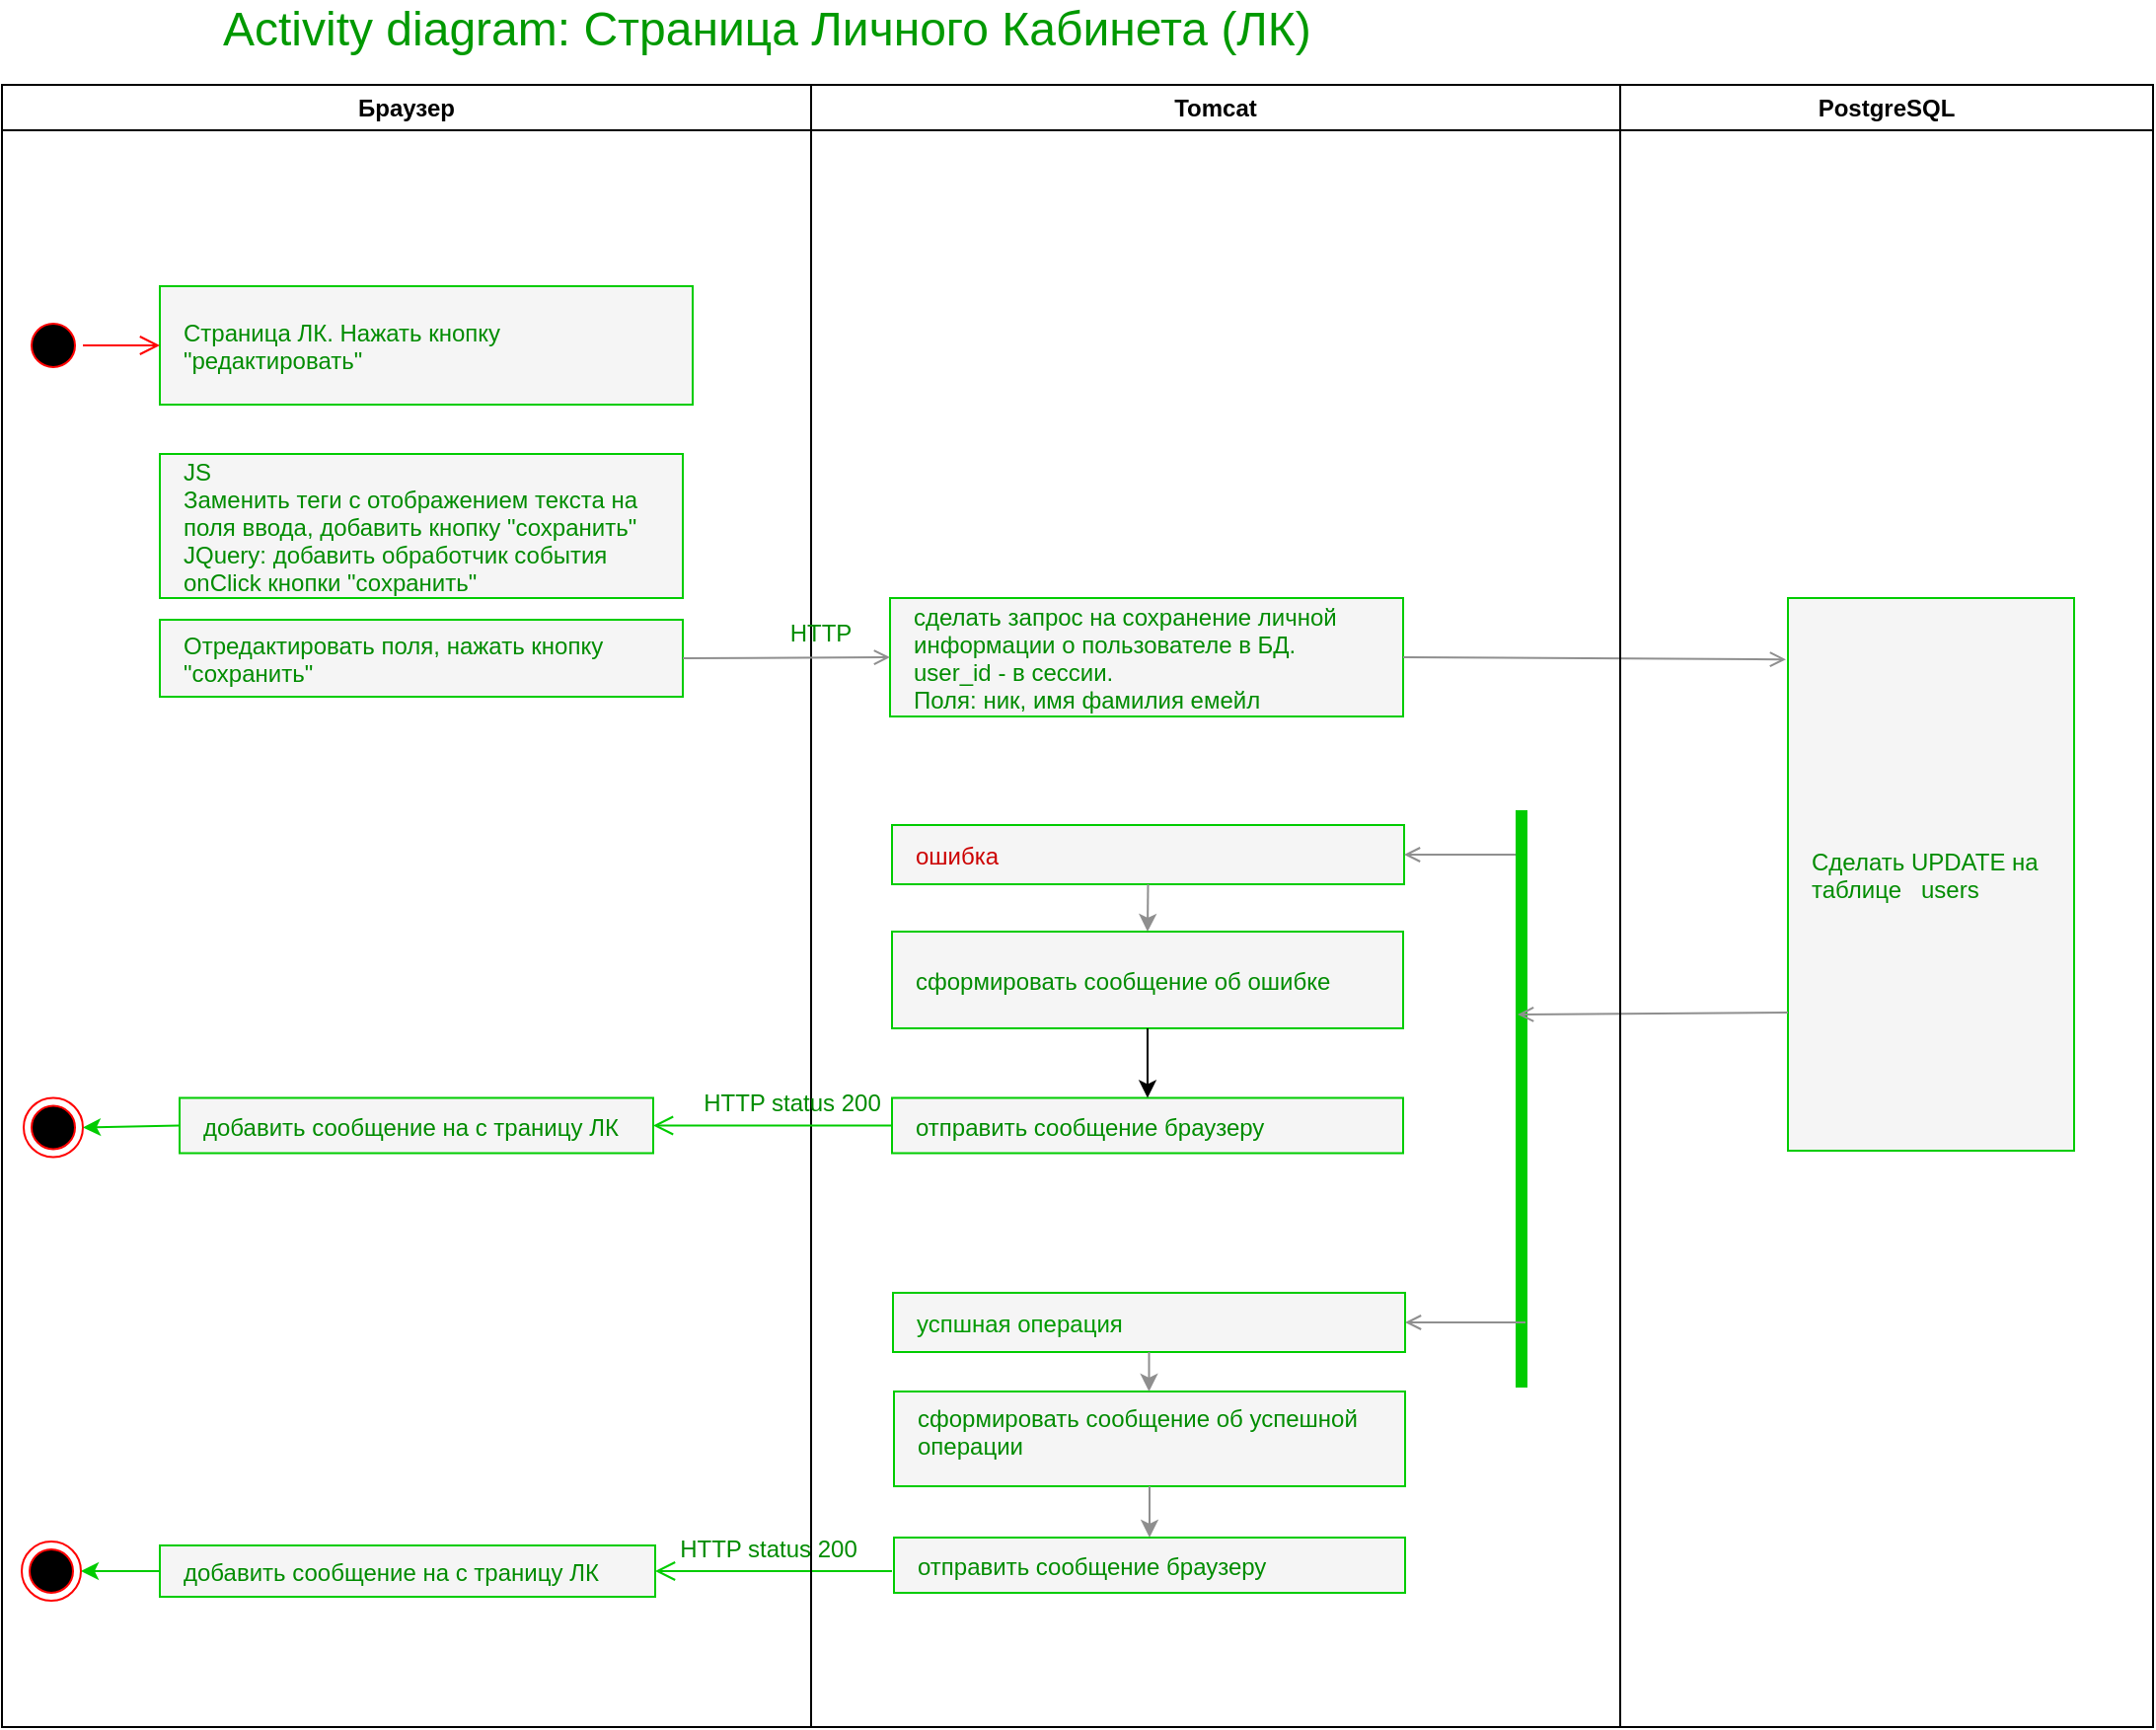 <mxfile version="14.5.1" type="device"><diagram name="Page-1" id="e7e014a7-5840-1c2e-5031-d8a46d1fe8dd"><mxGraphModel dx="1086" dy="806" grid="1" gridSize="10" guides="1" tooltips="1" connect="1" arrows="1" fold="1" page="1" pageScale="1" pageWidth="1169" pageHeight="826" background="#ffffff" math="0" shadow="0"><root><mxCell id="0"/><mxCell id="1" parent="0"/><mxCell id="Vama4_EekcaHYRvys6HK-193" value="Страница ЛК. Нажать кнопку &#10;&quot;редактировать&quot;" style="align=left;spacingLeft=10;fillColor=#f5f5f5;strokeColor=#00CC00;fontColor=#008C00;container=0;" parent="1" vertex="1"><mxGeometry x="130" y="230" width="270" height="60" as="geometry"/></mxCell><mxCell id="Vama4_EekcaHYRvys6HK-194" value="" style="edgeStyle=elbowEdgeStyle;elbow=horizontal;verticalAlign=bottom;endArrow=open;endSize=8;strokeColor=#FF0000;endFill=1;rounded=0" parent="1" source="Vama4_EekcaHYRvys6HK-200" target="Vama4_EekcaHYRvys6HK-193" edge="1"><mxGeometry x="300" y="191" as="geometry"><mxPoint x="315" y="261" as="targetPoint"/></mxGeometry></mxCell><mxCell id="ImypncF9MxeKrPkn1JXK-19" value="Activity diagram: Страница Личного Кабинета (ЛК)" style="text;html=1;strokeColor=none;fillColor=none;align=left;verticalAlign=middle;whiteSpace=wrap;rounded=0;fontSize=24;fontColor=#009900;" parent="1" vertex="1"><mxGeometry x="160" y="90" width="890" height="20" as="geometry"/></mxCell><mxCell id="ImypncF9MxeKrPkn1JXK-28" value="Браузер" style="swimlane;whiteSpace=wrap" parent="1" vertex="1"><mxGeometry x="50" y="128" width="410" height="832" as="geometry"/></mxCell><mxCell id="IBJE45NMzUwFzTVta667-1" value="JS &#10;Заменить теги с отображением текста на &#10;поля ввода, добавить кнопку &quot;сохранить&quot;&#10;JQuery: добавить обработчик события&#10;onClick кнопки &quot;сохранить&quot;" style="align=left;spacingLeft=10;fillColor=#f5f5f5;strokeColor=#00CC00;fontColor=#008C00;container=0;" vertex="1" parent="ImypncF9MxeKrPkn1JXK-28"><mxGeometry x="80" y="187" width="265" height="73" as="geometry"/></mxCell><mxCell id="IBJE45NMzUwFzTVta667-2" value="Отредактировать поля, нажать кнопку &#10;&quot;сохранить&quot;" style="align=left;spacingLeft=10;fillColor=#f5f5f5;strokeColor=#00CC00;fontColor=#008C00;container=0;" vertex="1" parent="ImypncF9MxeKrPkn1JXK-28"><mxGeometry x="80" y="271" width="265" height="39" as="geometry"/></mxCell><mxCell id="Vama4_EekcaHYRvys6HK-200" value="" style="ellipse;shape=startState;fillColor=#000000;strokeColor=#ff0000;container=0;" parent="ImypncF9MxeKrPkn1JXK-28" vertex="1"><mxGeometry x="11" y="117" width="30" height="30" as="geometry"/></mxCell><mxCell id="r5FNnOLShPN78urTlYSq-1" value="" style="ellipse;shape=endState;fillColor=#000000;strokeColor=#ff0000;container=0;" parent="ImypncF9MxeKrPkn1JXK-28" vertex="1"><mxGeometry x="11" y="513.25" width="30" height="30" as="geometry"/></mxCell><mxCell id="ImypncF9MxeKrPkn1JXK-15" value="отправить сообщение браузеру" style="align=left;spacingLeft=10;fillColor=#f5f5f5;strokeColor=#00CC00;fontColor=#008C00;container=0;" parent="ImypncF9MxeKrPkn1JXK-28" vertex="1"><mxGeometry x="452" y="736" width="259" height="28" as="geometry"/></mxCell><mxCell id="ImypncF9MxeKrPkn1JXK-23" value="HTTP status 200" style="text;html=1;fillColor=none;align=center;verticalAlign=middle;whiteSpace=wrap;rounded=0;fontColor=#008C00;container=0;" parent="ImypncF9MxeKrPkn1JXK-28" vertex="1"><mxGeometry x="328" y="732" width="121" height="20" as="geometry"/></mxCell><mxCell id="ImypncF9MxeKrPkn1JXK-25" value="" style="edgeStyle=elbowEdgeStyle;elbow=horizontal;verticalAlign=bottom;endArrow=open;endSize=8;endFill=1;rounded=0;exitX=0;exitY=0.5;exitDx=0;exitDy=0;strokeColor=#00CC00;entryX=1;entryY=0.5;entryDx=0;entryDy=0;" parent="ImypncF9MxeKrPkn1JXK-28" target="ImypncF9MxeKrPkn1JXK-26" edge="1"><mxGeometry x="60" y="295" as="geometry"><mxPoint x="380" y="753" as="targetPoint"/><mxPoint x="451" y="753" as="sourcePoint"/></mxGeometry></mxCell><mxCell id="ImypncF9MxeKrPkn1JXK-26" value="добавить сообщение на с траницу ЛК" style="align=left;spacingLeft=10;fillColor=#f5f5f5;strokeColor=#00CC00;fontColor=#008C00;container=0;" parent="ImypncF9MxeKrPkn1JXK-28" vertex="1"><mxGeometry x="80" y="740" width="251" height="26" as="geometry"/></mxCell><mxCell id="ImypncF9MxeKrPkn1JXK-27" value="" style="endArrow=classic;html=1;strokeColor=#00CC00;strokeWidth=1;fontSize=24;fontColor=#009900;entryX=1;entryY=0.5;entryDx=0;entryDy=0;exitX=0;exitY=0.5;exitDx=0;exitDy=0;" parent="ImypncF9MxeKrPkn1JXK-28" source="ImypncF9MxeKrPkn1JXK-26" target="ImypncF9MxeKrPkn1JXK-24" edge="1"><mxGeometry width="50" height="50" relative="1" as="geometry"><mxPoint x="550" y="839" as="sourcePoint"/><mxPoint x="600" y="789" as="targetPoint"/></mxGeometry></mxCell><mxCell id="ImypncF9MxeKrPkn1JXK-24" value="" style="ellipse;shape=endState;fillColor=#000000;strokeColor=#ff0000;container=0;" parent="ImypncF9MxeKrPkn1JXK-28" vertex="1"><mxGeometry x="10" y="738" width="30" height="30" as="geometry"/></mxCell><mxCell id="ImypncF9MxeKrPkn1JXK-40" value="Tomcat" style="swimlane;whiteSpace=wrap" parent="1" vertex="1"><mxGeometry x="460" y="128" width="410" height="832" as="geometry"/></mxCell><mxCell id="Vama4_EekcaHYRvys6HK-190" value="ошибка" style="align=left;spacingLeft=10;fillColor=#f5f5f5;strokeColor=#00CC00;container=0;fontColor=#CC0000;" parent="ImypncF9MxeKrPkn1JXK-40" vertex="1"><mxGeometry x="41" y="375" width="259.5" height="30" as="geometry"/></mxCell><mxCell id="Vama4_EekcaHYRvys6HK-191" value="сделать запрос на сохранение личной &#10;информации о пользователе в БД. &#10;user_id - в сессии.&#10;Поля: ник, имя фамилия емейл" style="align=left;spacingLeft=10;fillColor=#f5f5f5;strokeColor=#00CC00;fontColor=#008C00;container=0;" parent="ImypncF9MxeKrPkn1JXK-40" vertex="1"><mxGeometry x="40" y="260" width="260" height="60" as="geometry"/></mxCell><mxCell id="Vama4_EekcaHYRvys6HK-192" value="Сделать UPDATE на&#10;таблице   users" style="align=left;spacingLeft=10;fillColor=#f5f5f5;strokeColor=#00CC00;fontColor=#008C00;container=0;" parent="ImypncF9MxeKrPkn1JXK-40" vertex="1"><mxGeometry x="495" y="260" width="145" height="280" as="geometry"/></mxCell><mxCell id="Vama4_EekcaHYRvys6HK-196" value="" style="endArrow=open;endFill=1;rounded=0;fontColor=#00CC00;strokeWidth=1;strokeColor=#8F8F8F;exitX=1;exitY=0.5;exitDx=0;exitDy=0;" parent="ImypncF9MxeKrPkn1JXK-40" source="IBJE45NMzUwFzTVta667-2" edge="1"><mxGeometry x="40" y="404" as="geometry"><mxPoint x="40" y="290" as="targetPoint"/><mxPoint x="-60" y="290" as="sourcePoint"/></mxGeometry></mxCell><mxCell id="Vama4_EekcaHYRvys6HK-199" value="" style="endArrow=open;endFill=1;rounded=0;fontColor=#00CC00;strokeWidth=1;exitX=1;exitY=0.5;exitDx=0;exitDy=0;entryX=-0.007;entryY=0.111;entryDx=0;entryDy=0;entryPerimeter=0;strokeColor=#8F8F8F;" parent="ImypncF9MxeKrPkn1JXK-40" source="Vama4_EekcaHYRvys6HK-191" target="Vama4_EekcaHYRvys6HK-192" edge="1"><mxGeometry x="50" y="414" as="geometry"><mxPoint x="495" y="289" as="targetPoint"/><mxPoint x="445" y="289" as="sourcePoint"/></mxGeometry></mxCell><mxCell id="Vama4_EekcaHYRvys6HK-202" value="" style="endArrow=open;endFill=1;rounded=0;fontColor=#00CC00;strokeWidth=1;entryX=1;entryY=0.5;entryDx=0;entryDy=0;strokeColor=#8F8F8F;" parent="ImypncF9MxeKrPkn1JXK-40" target="Vama4_EekcaHYRvys6HK-190" edge="1"><mxGeometry x="-118" y="189" as="geometry"><mxPoint x="372" y="405" as="targetPoint"/><mxPoint x="361" y="390" as="sourcePoint"/></mxGeometry></mxCell><mxCell id="ImypncF9MxeKrPkn1JXK-1" value="" style="shape=line;strokeWidth=6;rotation=90;strokeColor=#00CC00;" parent="ImypncF9MxeKrPkn1JXK-40" vertex="1"><mxGeometry x="213.75" y="506.25" width="292.5" height="15" as="geometry"/></mxCell><mxCell id="ImypncF9MxeKrPkn1JXK-4" value="" style="endArrow=open;endFill=1;rounded=0;fontColor=#00CC00;strokeWidth=1;exitX=0;exitY=0.75;exitDx=0;exitDy=0;strokeColor=#8F8F8F;entryX=0.354;entryY=0.633;entryDx=0;entryDy=0;entryPerimeter=0;" parent="ImypncF9MxeKrPkn1JXK-40" source="Vama4_EekcaHYRvys6HK-192" target="ImypncF9MxeKrPkn1JXK-1" edge="1"><mxGeometry x="-108" y="199" as="geometry"><mxPoint x="430" y="470" as="targetPoint"/><mxPoint x="455" y="400.08" as="sourcePoint"/></mxGeometry></mxCell><mxCell id="ImypncF9MxeKrPkn1JXK-39" value="HTTP" style="text;html=1;fillColor=none;align=center;verticalAlign=middle;whiteSpace=wrap;rounded=0;fontColor=#008C00;container=0;" parent="ImypncF9MxeKrPkn1JXK-40" vertex="1"><mxGeometry x="-20" y="268" width="50" height="20" as="geometry"/></mxCell><mxCell id="K6sdvQD7y9w7Kz8EHiQY-2" value="сформировать сообщение об ошибке" style="align=left;spacingLeft=10;fillColor=#f5f5f5;strokeColor=#00CC00;fontColor=#008C00;container=0;" parent="ImypncF9MxeKrPkn1JXK-40" vertex="1"><mxGeometry x="41" y="429" width="259" height="49" as="geometry"/></mxCell><mxCell id="K6sdvQD7y9w7Kz8EHiQY-11" value="" style="edgeStyle=orthogonalEdgeStyle;rounded=0;orthogonalLoop=1;jettySize=auto;html=1;strokeColor=#8F8F8F;entryX=0.5;entryY=0;entryDx=0;entryDy=0;exitX=0.5;exitY=1;exitDx=0;exitDy=0;" parent="ImypncF9MxeKrPkn1JXK-40" source="Vama4_EekcaHYRvys6HK-190" target="K6sdvQD7y9w7Kz8EHiQY-2" edge="1"><mxGeometry relative="1" as="geometry"><mxPoint x="190.8" y="580" as="sourcePoint"/><mxPoint x="190.5" y="615" as="targetPoint"/></mxGeometry></mxCell><mxCell id="Vama4_EekcaHYRvys6HK-198" value="HTTP status 200" style="text;html=1;fillColor=none;align=center;verticalAlign=middle;whiteSpace=wrap;rounded=0;fontColor=#008C00;container=0;" parent="ImypncF9MxeKrPkn1JXK-40" vertex="1"><mxGeometry x="-70" y="506.25" width="121" height="20" as="geometry"/></mxCell><mxCell id="Vama4_EekcaHYRvys6HK-201" value="отправить сообщение браузеру" style="align=left;spacingLeft=10;fillColor=#f5f5f5;strokeColor=#00CC00;fontColor=#008C00;container=0;" parent="ImypncF9MxeKrPkn1JXK-40" vertex="1"><mxGeometry x="41" y="513.25" width="259" height="28" as="geometry"/></mxCell><mxCell id="IxH7nzMdrrkrOQ79AwTg-1" value="" style="endArrow=classic;html=1;exitX=0.5;exitY=1;exitDx=0;exitDy=0;" parent="ImypncF9MxeKrPkn1JXK-40" source="K6sdvQD7y9w7Kz8EHiQY-2" target="Vama4_EekcaHYRvys6HK-201" edge="1"><mxGeometry width="50" height="50" relative="1" as="geometry"><mxPoint x="240" y="272" as="sourcePoint"/><mxPoint x="290" y="222" as="targetPoint"/></mxGeometry></mxCell><mxCell id="r5FNnOLShPN78urTlYSq-2" value="" style="edgeStyle=elbowEdgeStyle;elbow=horizontal;verticalAlign=bottom;endArrow=open;endSize=8;endFill=1;rounded=0;exitX=0;exitY=0.5;exitDx=0;exitDy=0;strokeColor=#00CC00;entryX=1;entryY=0.5;entryDx=0;entryDy=0;" parent="ImypncF9MxeKrPkn1JXK-40" source="Vama4_EekcaHYRvys6HK-201" target="ImypncF9MxeKrPkn1JXK-20" edge="1"><mxGeometry x="-350" y="69.25" as="geometry"><mxPoint x="-30" y="527.25" as="targetPoint"/><mxPoint x="-408" y="422.25" as="sourcePoint"/></mxGeometry></mxCell><mxCell id="ImypncF9MxeKrPkn1JXK-20" value="добавить сообщение на с траницу ЛК" style="align=left;spacingLeft=10;fillColor=#f5f5f5;strokeColor=#00CC00;fontColor=#008C00;container=0;" parent="ImypncF9MxeKrPkn1JXK-40" vertex="1"><mxGeometry x="-320" y="513.25" width="240" height="28" as="geometry"/></mxCell><mxCell id="ImypncF9MxeKrPkn1JXK-10" value="сформировать сообщение об успешной &#10;операции" style="align=left;spacingLeft=10;fillColor=#f5f5f5;strokeColor=#00CC00;fontColor=#008C00;container=0;verticalAlign=top;" parent="ImypncF9MxeKrPkn1JXK-40" vertex="1"><mxGeometry x="42" y="662" width="259" height="48" as="geometry"/></mxCell><mxCell id="ImypncF9MxeKrPkn1JXK-11" value="" style="endArrow=open;endFill=1;rounded=0;fontColor=#00CC00;strokeWidth=1;entryX=1;entryY=0.5;entryDx=0;entryDy=0;strokeColor=#8F8F8F;" parent="ImypncF9MxeKrPkn1JXK-40" target="ImypncF9MxeKrPkn1JXK-8" edge="1"><mxGeometry x="-117" y="336" as="geometry"><mxPoint x="373" y="552" as="targetPoint"/><mxPoint x="362" y="627" as="sourcePoint"/></mxGeometry></mxCell><mxCell id="ImypncF9MxeKrPkn1JXK-8" value="успшная операция" style="align=left;spacingLeft=10;fillColor=#f5f5f5;strokeColor=#00CC00;container=0;fontColor=#009900;" parent="ImypncF9MxeKrPkn1JXK-40" vertex="1"><mxGeometry x="41.5" y="612" width="259.5" height="30" as="geometry"/></mxCell><mxCell id="ImypncF9MxeKrPkn1JXK-7" value="" style="edgeStyle=orthogonalEdgeStyle;rounded=0;orthogonalLoop=1;jettySize=auto;html=1;strokeColor=#8F8F8F;" parent="ImypncF9MxeKrPkn1JXK-40" source="ImypncF9MxeKrPkn1JXK-8" target="ImypncF9MxeKrPkn1JXK-10" edge="1"><mxGeometry relative="1" as="geometry"/></mxCell><mxCell id="ImypncF9MxeKrPkn1JXK-41" value="PostgreSQL" style="swimlane;whiteSpace=wrap" parent="1" vertex="1"><mxGeometry x="870" y="128" width="270" height="832" as="geometry"/></mxCell><mxCell id="ImypncF9MxeKrPkn1JXK-22" value="" style="endArrow=classic;html=1;strokeColor=#00CC00;strokeWidth=1;fontSize=24;fontColor=#009900;entryX=1;entryY=0.5;entryDx=0;entryDy=0;exitX=0;exitY=0.5;exitDx=0;exitDy=0;" parent="1" source="ImypncF9MxeKrPkn1JXK-20" target="r5FNnOLShPN78urTlYSq-1" edge="1"><mxGeometry width="50" height="50" relative="1" as="geometry"><mxPoint x="600" y="741.25" as="sourcePoint"/><mxPoint x="650" y="691.25" as="targetPoint"/></mxGeometry></mxCell><mxCell id="ImypncF9MxeKrPkn1JXK-18" value="" style="edgeStyle=orthogonalEdgeStyle;rounded=0;orthogonalLoop=1;jettySize=auto;html=1;strokeColor=#8F8F8F;strokeWidth=1;fontColor=#D90000;" parent="1" source="ImypncF9MxeKrPkn1JXK-10" target="ImypncF9MxeKrPkn1JXK-15" edge="1"><mxGeometry relative="1" as="geometry"/></mxCell></root></mxGraphModel></diagram></mxfile>